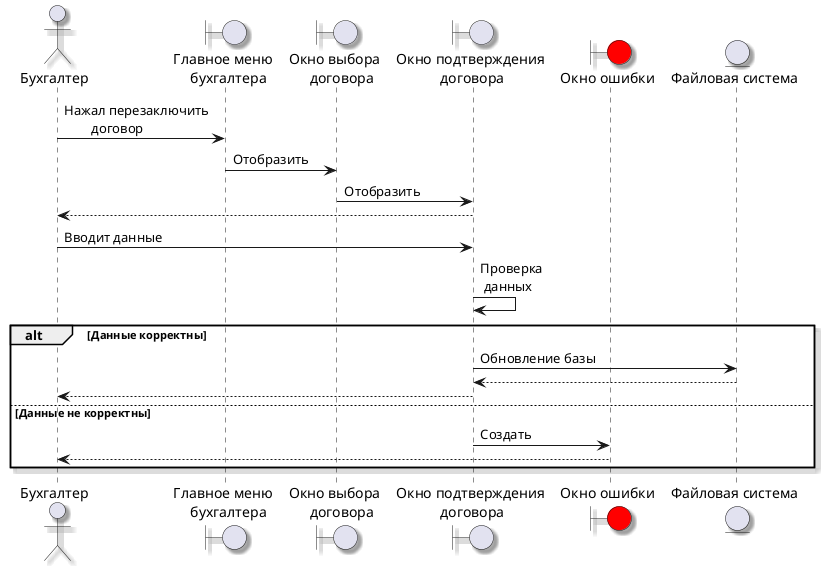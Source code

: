 @startuml
skinparam Shadowing true
actor "Бухгалтер" as accountant
boundary "Главное меню\n   бухгалтера" as mainMenuAc
boundary "Окно выбора\n    договора" as contractWindow
boundary "Окно подтверждения\n договора" as accessContractWindow
boundary "Окно ошибки" as errorWindow #Red

entity "Файловая система" as fs

accountant -> mainMenuAc :Нажал перезаключить\n\tдоговор
mainMenuAc -> contractWindow :Отобразить
contractWindow -> accessContractWindow :Отобразить
accessContractWindow --> accountant
accountant -> accessContractWindow : Вводит данные
accessContractWindow -> accessContractWindow : Проверка\n данных

alt Данные корректны
    accessContractWindow -> fs : Обновление базы
    fs --> accessContractWindow
    accessContractWindow --> accountant
else Данные не корректны
    accessContractWindow -> errorWindow : Создать
    errorWindow --> accountant
end

@enduml
